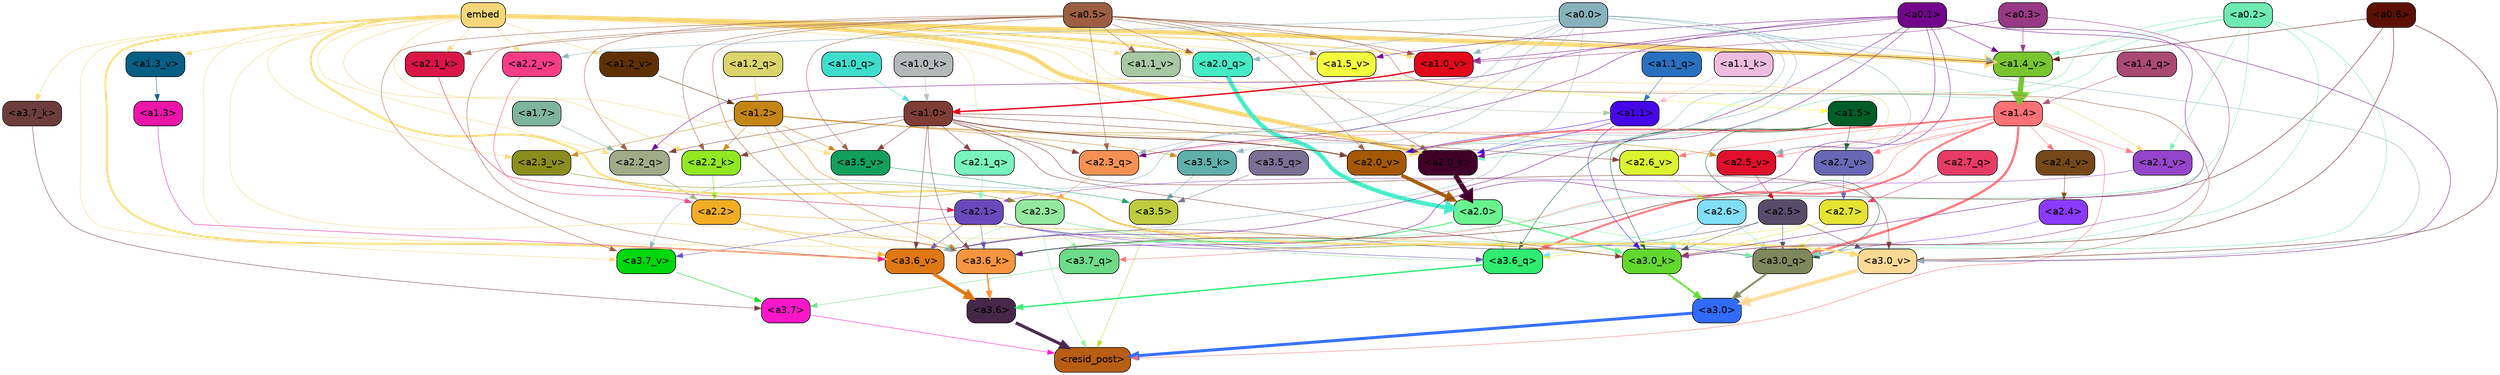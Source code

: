 strict digraph "" {
	graph [bgcolor=transparent,
		layout=dot,
		overlap=false,
		splines=true
	];
	"<a3.7>"	[color=black,
		fillcolor="#fb15c8",
		fontname=Helvetica,
		shape=box,
		style="filled, rounded"];
	"<resid_post>"	[color=black,
		fillcolor="#b85d14",
		fontname=Helvetica,
		shape=box,
		style="filled, rounded"];
	"<a3.7>" -> "<resid_post>"	[color="#fb15c8",
		penwidth=0.6239100098609924];
	"<a3.6>"	[color=black,
		fillcolor="#462749",
		fontname=Helvetica,
		shape=box,
		style="filled, rounded"];
	"<a3.6>" -> "<resid_post>"	[color="#462749",
		penwidth=4.569062113761902];
	"<a3.5>"	[color=black,
		fillcolor="#bfcc3f",
		fontname=Helvetica,
		shape=box,
		style="filled, rounded"];
	"<a3.5>" -> "<resid_post>"	[color="#bfcc3f",
		penwidth=0.6];
	"<a3.0>"	[color=black,
		fillcolor="#306bfb",
		fontname=Helvetica,
		shape=box,
		style="filled, rounded"];
	"<a3.0>" -> "<resid_post>"	[color="#306bfb",
		penwidth=4.283544182777405];
	"<a2.3>"	[color=black,
		fillcolor="#92e99d",
		fontname=Helvetica,
		shape=box,
		style="filled, rounded"];
	"<a2.3>" -> "<resid_post>"	[color="#92e99d",
		penwidth=0.6];
	"<a3.7_q>"	[color=black,
		fillcolor="#6ddb87",
		fontname=Helvetica,
		shape=box,
		style="filled, rounded"];
	"<a2.3>" -> "<a3.7_q>"	[color="#92e99d",
		penwidth=0.6];
	"<a3.6_q>"	[color=black,
		fillcolor="#30ec70",
		fontname=Helvetica,
		shape=box,
		style="filled, rounded"];
	"<a2.3>" -> "<a3.6_q>"	[color="#92e99d",
		penwidth=0.6];
	"<a3.0_q>"	[color=black,
		fillcolor="#7f875d",
		fontname=Helvetica,
		shape=box,
		style="filled, rounded"];
	"<a2.3>" -> "<a3.0_q>"	[color="#92e99d",
		penwidth=0.6];
	"<a3.0_k>"	[color=black,
		fillcolor="#62d82f",
		fontname=Helvetica,
		shape=box,
		style="filled, rounded"];
	"<a2.3>" -> "<a3.0_k>"	[color="#92e99d",
		penwidth=0.6];
	"<a3.6_v>"	[color=black,
		fillcolor="#df7812",
		fontname=Helvetica,
		shape=box,
		style="filled, rounded"];
	"<a2.3>" -> "<a3.6_v>"	[color="#92e99d",
		penwidth=0.6];
	"<a3.0_v>"	[color=black,
		fillcolor="#fad997",
		fontname=Helvetica,
		shape=box,
		style="filled, rounded"];
	"<a2.3>" -> "<a3.0_v>"	[color="#92e99d",
		penwidth=0.6];
	"<a1.4>"	[color=black,
		fillcolor="#fa7176",
		fontname=Helvetica,
		shape=box,
		style="filled, rounded"];
	"<a1.4>" -> "<resid_post>"	[color="#fa7176",
		penwidth=0.6];
	"<a1.4>" -> "<a3.7_q>"	[color="#fa7176",
		penwidth=0.6];
	"<a1.4>" -> "<a3.6_q>"	[color="#fa7176",
		penwidth=2.6908124685287476];
	"<a1.4>" -> "<a3.0_q>"	[color="#fa7176",
		penwidth=3.32076895236969];
	"<a2.3_q>"	[color=black,
		fillcolor="#f59154",
		fontname=Helvetica,
		shape=box,
		style="filled, rounded"];
	"<a1.4>" -> "<a2.3_q>"	[color="#fa7176",
		penwidth=0.6];
	"<a2.7_v>"	[color=black,
		fillcolor="#6a67b7",
		fontname=Helvetica,
		shape=box,
		style="filled, rounded"];
	"<a1.4>" -> "<a2.7_v>"	[color="#fa7176",
		penwidth=0.6];
	"<a2.6_v>"	[color=black,
		fillcolor="#dbf430",
		fontname=Helvetica,
		shape=box,
		style="filled, rounded"];
	"<a1.4>" -> "<a2.6_v>"	[color="#fa7176",
		penwidth=0.6];
	"<a2.5_v>"	[color=black,
		fillcolor="#e00f2b",
		fontname=Helvetica,
		shape=box,
		style="filled, rounded"];
	"<a1.4>" -> "<a2.5_v>"	[color="#fa7176",
		penwidth=0.6];
	"<a2.4_v>"	[color=black,
		fillcolor="#764819",
		fontname=Helvetica,
		shape=box,
		style="filled, rounded"];
	"<a1.4>" -> "<a2.4_v>"	[color="#fa7176",
		penwidth=0.6];
	"<a2.1_v>"	[color=black,
		fillcolor="#9445cb",
		fontname=Helvetica,
		shape=box,
		style="filled, rounded"];
	"<a1.4>" -> "<a2.1_v>"	[color="#fa7176",
		penwidth=0.6];
	"<a2.0_v>"	[color=black,
		fillcolor="#a55804",
		fontname=Helvetica,
		shape=box,
		style="filled, rounded"];
	"<a1.4>" -> "<a2.0_v>"	[color="#fa7176",
		penwidth=2.3065454959869385];
	"<a3.7_q>" -> "<a3.7>"	[color="#6ddb87",
		penwidth=0.6];
	"<a3.6_q>" -> "<a3.6>"	[color="#30ec70",
		penwidth=2.03758105635643];
	"<a3.5_q>"	[color=black,
		fillcolor="#797093",
		fontname=Helvetica,
		shape=box,
		style="filled, rounded"];
	"<a3.5_q>" -> "<a3.5>"	[color="#797093",
		penwidth=0.6];
	"<a3.0_q>" -> "<a3.0>"	[color="#7f875d",
		penwidth=2.8638100624084473];
	"<a3.7_k>"	[color=black,
		fillcolor="#6d3d3b",
		fontname=Helvetica,
		shape=box,
		style="filled, rounded"];
	"<a3.7_k>" -> "<a3.7>"	[color="#6d3d3b",
		penwidth=0.6];
	"<a3.6_k>"	[color=black,
		fillcolor="#f6953f",
		fontname=Helvetica,
		shape=box,
		style="filled, rounded"];
	"<a3.6_k>" -> "<a3.6>"	[color="#f6953f",
		penwidth=2.174198240041733];
	"<a3.5_k>"	[color=black,
		fillcolor="#5fafaa",
		fontname=Helvetica,
		shape=box,
		style="filled, rounded"];
	"<a3.5_k>" -> "<a3.5>"	[color="#5fafaa",
		penwidth=0.6];
	"<a3.0_k>" -> "<a3.0>"	[color="#62d82f",
		penwidth=2.6274144649505615];
	"<a3.7_v>"	[color=black,
		fillcolor="#00d70e",
		fontname=Helvetica,
		shape=box,
		style="filled, rounded"];
	"<a3.7_v>" -> "<a3.7>"	[color="#00d70e",
		penwidth=0.6];
	"<a3.6_v>" -> "<a3.6>"	[color="#df7812",
		penwidth=5.002329230308533];
	"<a3.5_v>"	[color=black,
		fillcolor="#129f5c",
		fontname=Helvetica,
		shape=box,
		style="filled, rounded"];
	"<a3.5_v>" -> "<a3.5>"	[color="#129f5c",
		penwidth=0.6];
	"<a3.0_v>" -> "<a3.0>"	[color="#fad997",
		penwidth=5.188832879066467];
	"<a2.7>"	[color=black,
		fillcolor="#e5e433",
		fontname=Helvetica,
		shape=box,
		style="filled, rounded"];
	"<a2.7>" -> "<a3.6_q>"	[color="#e5e433",
		penwidth=0.6];
	"<a2.7>" -> "<a3.0_q>"	[color="#e5e433",
		penwidth=0.6];
	"<a2.7>" -> "<a3.0_k>"	[color="#e5e433",
		penwidth=0.6];
	"<a2.6>"	[color=black,
		fillcolor="#80def5",
		fontname=Helvetica,
		shape=box,
		style="filled, rounded"];
	"<a2.6>" -> "<a3.6_q>"	[color="#80def5",
		penwidth=0.6];
	"<a2.6>" -> "<a3.0_q>"	[color="#80def5",
		penwidth=0.6];
	"<a2.6>" -> "<a3.0_k>"	[color="#80def5",
		penwidth=0.6];
	"<a2.1>"	[color=black,
		fillcolor="#694abc",
		fontname=Helvetica,
		shape=box,
		style="filled, rounded"];
	"<a2.1>" -> "<a3.6_q>"	[color="#694abc",
		penwidth=0.6];
	"<a2.1>" -> "<a3.0_q>"	[color="#694abc",
		penwidth=0.6];
	"<a2.1>" -> "<a3.6_k>"	[color="#694abc",
		penwidth=0.6];
	"<a2.1>" -> "<a3.0_k>"	[color="#694abc",
		penwidth=0.6];
	"<a2.1>" -> "<a3.7_v>"	[color="#694abc",
		penwidth=0.6];
	"<a2.1>" -> "<a3.6_v>"	[color="#694abc",
		penwidth=0.6];
	"<a2.0>"	[color=black,
		fillcolor="#69f390",
		fontname=Helvetica,
		shape=box,
		style="filled, rounded"];
	"<a2.0>" -> "<a3.6_q>"	[color="#69f390",
		penwidth=0.6];
	"<a2.0>" -> "<a3.0_q>"	[color="#69f390",
		penwidth=0.6];
	"<a2.0>" -> "<a3.6_k>"	[color="#69f390",
		penwidth=1.6254686117172241];
	"<a2.0>" -> "<a3.0_k>"	[color="#69f390",
		penwidth=2.182972814887762];
	"<a1.5>"	[color=black,
		fillcolor="#015e28",
		fontname=Helvetica,
		shape=box,
		style="filled, rounded"];
	"<a1.5>" -> "<a3.6_q>"	[color="#015e28",
		penwidth=0.6];
	"<a1.5>" -> "<a3.0_q>"	[color="#015e28",
		penwidth=0.6];
	"<a1.5>" -> "<a3.0_k>"	[color="#015e28",
		penwidth=0.6];
	"<a1.5>" -> "<a2.7_v>"	[color="#015e28",
		penwidth=0.6];
	"<a2.5>"	[color=black,
		fillcolor="#574c6a",
		fontname=Helvetica,
		shape=box,
		style="filled, rounded"];
	"<a2.5>" -> "<a3.0_q>"	[color="#574c6a",
		penwidth=0.6];
	"<a2.5>" -> "<a3.0_k>"	[color="#574c6a",
		penwidth=0.6];
	"<a2.5>" -> "<a3.6_v>"	[color="#574c6a",
		penwidth=0.6];
	"<a2.5>" -> "<a3.0_v>"	[color="#574c6a",
		penwidth=0.6];
	"<a2.4>"	[color=black,
		fillcolor="#8a3afd",
		fontname=Helvetica,
		shape=box,
		style="filled, rounded"];
	"<a2.4>" -> "<a3.0_q>"	[color="#8a3afd",
		penwidth=0.6];
	"<a0.2>"	[color=black,
		fillcolor="#6eeab3",
		fontname=Helvetica,
		shape=box,
		style="filled, rounded"];
	"<a0.2>" -> "<a3.0_q>"	[color="#6eeab3",
		penwidth=0.6];
	"<a0.2>" -> "<a3.6_k>"	[color="#6eeab3",
		penwidth=0.6];
	"<a0.2>" -> "<a3.0_k>"	[color="#6eeab3",
		penwidth=0.6];
	"<a2.0_k>"	[color=black,
		fillcolor="#420028",
		fontname=Helvetica,
		shape=box,
		style="filled, rounded"];
	"<a0.2>" -> "<a2.0_k>"	[color="#6eeab3",
		penwidth=0.6];
	"<a0.2>" -> "<a2.1_v>"	[color="#6eeab3",
		penwidth=0.6];
	"<a0.2>" -> "<a2.0_v>"	[color="#6eeab3",
		penwidth=0.6];
	"<a1.4_v>"	[color=black,
		fillcolor="#79c530",
		fontname=Helvetica,
		shape=box,
		style="filled, rounded"];
	"<a0.2>" -> "<a1.4_v>"	[color="#6eeab3",
		penwidth=0.6];
	embed	[color=black,
		fillcolor="#f5d678",
		fontname=Helvetica,
		shape=box,
		style="filled, rounded"];
	embed -> "<a3.7_k>"	[color="#f5d678",
		penwidth=0.6];
	embed -> "<a3.6_k>"	[color="#f5d678",
		penwidth=0.6];
	embed -> "<a3.0_k>"	[color="#f5d678",
		penwidth=0.6];
	embed -> "<a3.7_v>"	[color="#f5d678",
		penwidth=0.6];
	embed -> "<a3.6_v>"	[color="#f5d678",
		penwidth=2.809220314025879];
	embed -> "<a3.5_v>"	[color="#f5d678",
		penwidth=0.6];
	embed -> "<a3.0_v>"	[color="#f5d678",
		penwidth=2.754121422767639];
	embed -> "<a2.3_q>"	[color="#f5d678",
		penwidth=0.6];
	"<a2.2_q>"	[color=black,
		fillcolor="#a2ab88",
		fontname=Helvetica,
		shape=box,
		style="filled, rounded"];
	embed -> "<a2.2_q>"	[color="#f5d678",
		penwidth=0.6];
	"<a2.0_q>"	[color=black,
		fillcolor="#44eac6",
		fontname=Helvetica,
		shape=box,
		style="filled, rounded"];
	embed -> "<a2.0_q>"	[color="#f5d678",
		penwidth=3.102177858352661];
	"<a2.2_k>"	[color=black,
		fillcolor="#91e822",
		fontname=Helvetica,
		shape=box,
		style="filled, rounded"];
	embed -> "<a2.2_k>"	[color="#f5d678",
		penwidth=0.6805839538574219];
	"<a2.1_k>"	[color=black,
		fillcolor="#d91645",
		fontname=Helvetica,
		shape=box,
		style="filled, rounded"];
	embed -> "<a2.1_k>"	[color="#f5d678",
		penwidth=0.6];
	embed -> "<a2.0_k>"	[color="#f5d678",
		penwidth=5.977519929409027];
	embed -> "<a2.5_v>"	[color="#f5d678",
		penwidth=0.6];
	"<a2.3_v>"	[color=black,
		fillcolor="#8b8e1d",
		fontname=Helvetica,
		shape=box,
		style="filled, rounded"];
	embed -> "<a2.3_v>"	[color="#f5d678",
		penwidth=0.6];
	"<a2.2_v>"	[color=black,
		fillcolor="#f53d86",
		fontname=Helvetica,
		shape=box,
		style="filled, rounded"];
	embed -> "<a2.2_v>"	[color="#f5d678",
		penwidth=0.6436443328857422];
	embed -> "<a2.1_v>"	[color="#f5d678",
		penwidth=0.6];
	embed -> "<a2.0_v>"	[color="#f5d678",
		penwidth=0.6];
	"<a1.5_v>"	[color=black,
		fillcolor="#f4fc3e",
		fontname=Helvetica,
		shape=box,
		style="filled, rounded"];
	embed -> "<a1.5_v>"	[color="#f5d678",
		penwidth=0.6];
	embed -> "<a1.4_v>"	[color="#f5d678",
		penwidth=6.155339062213898];
	"<a1.3_v>"	[color=black,
		fillcolor="#085f86",
		fontname=Helvetica,
		shape=box,
		style="filled, rounded"];
	embed -> "<a1.3_v>"	[color="#f5d678",
		penwidth=0.6];
	"<a1.2_v>"	[color=black,
		fillcolor="#5f3005",
		fontname=Helvetica,
		shape=box,
		style="filled, rounded"];
	embed -> "<a1.2_v>"	[color="#f5d678",
		penwidth=0.6];
	"<a1.1_v>"	[color=black,
		fillcolor="#a7c8a2",
		fontname=Helvetica,
		shape=box,
		style="filled, rounded"];
	embed -> "<a1.1_v>"	[color="#f5d678",
		penwidth=0.6];
	"<a1.0_v>"	[color=black,
		fillcolor="#e2091c",
		fontname=Helvetica,
		shape=box,
		style="filled, rounded"];
	embed -> "<a1.0_v>"	[color="#f5d678",
		penwidth=1.3890299797058105];
	"<a2.2>"	[color=black,
		fillcolor="#f2ad25",
		fontname=Helvetica,
		shape=box,
		style="filled, rounded"];
	"<a2.2>" -> "<a3.6_k>"	[color="#f2ad25",
		penwidth=0.6];
	"<a2.2>" -> "<a3.0_k>"	[color="#f2ad25",
		penwidth=0.6065438985824585];
	"<a2.2>" -> "<a3.6_v>"	[color="#f2ad25",
		penwidth=0.6];
	"<a1.2>"	[color=black,
		fillcolor="#c58516",
		fontname=Helvetica,
		shape=box,
		style="filled, rounded"];
	"<a1.2>" -> "<a3.6_k>"	[color="#c58516",
		penwidth=0.6];
	"<a1.2>" -> "<a3.5_k>"	[color="#c58516",
		penwidth=0.6];
	"<a1.2>" -> "<a3.0_k>"	[color="#c58516",
		penwidth=0.6];
	"<a1.2>" -> "<a3.5_v>"	[color="#c58516",
		penwidth=0.6];
	"<a1.2>" -> "<a2.2_k>"	[color="#c58516",
		penwidth=0.6];
	"<a1.2>" -> "<a2.5_v>"	[color="#c58516",
		penwidth=0.6];
	"<a1.2>" -> "<a2.3_v>"	[color="#c58516",
		penwidth=0.6];
	"<a1.2>" -> "<a2.0_v>"	[color="#c58516",
		penwidth=0.6];
	"<a1.0>"	[color=black,
		fillcolor="#7e3d36",
		fontname=Helvetica,
		shape=box,
		style="filled, rounded"];
	"<a1.0>" -> "<a3.6_k>"	[color="#7e3d36",
		penwidth=0.6];
	"<a1.0>" -> "<a3.0_k>"	[color="#7e3d36",
		penwidth=0.6];
	"<a1.0>" -> "<a3.6_v>"	[color="#7e3d36",
		penwidth=0.6];
	"<a1.0>" -> "<a3.5_v>"	[color="#7e3d36",
		penwidth=0.6];
	"<a1.0>" -> "<a3.0_v>"	[color="#7e3d36",
		penwidth=0.6];
	"<a1.0>" -> "<a2.3_q>"	[color="#7e3d36",
		penwidth=0.6];
	"<a1.0>" -> "<a2.2_q>"	[color="#7e3d36",
		penwidth=0.6];
	"<a2.1_q>"	[color=black,
		fillcolor="#7af4be",
		fontname=Helvetica,
		shape=box,
		style="filled, rounded"];
	"<a1.0>" -> "<a2.1_q>"	[color="#7e3d36",
		penwidth=0.6];
	"<a1.0>" -> "<a2.2_k>"	[color="#7e3d36",
		penwidth=0.6];
	"<a1.0>" -> "<a2.0_k>"	[color="#7e3d36",
		penwidth=0.6];
	"<a1.0>" -> "<a2.6_v>"	[color="#7e3d36",
		penwidth=0.6];
	"<a1.0>" -> "<a2.0_v>"	[color="#7e3d36",
		penwidth=1.2192587852478027];
	"<a0.6>"	[color=black,
		fillcolor="#5b1003",
		fontname=Helvetica,
		shape=box,
		style="filled, rounded"];
	"<a0.6>" -> "<a3.6_k>"	[color="#5b1003",
		penwidth=0.6];
	"<a0.6>" -> "<a3.0_k>"	[color="#5b1003",
		penwidth=0.6];
	"<a0.6>" -> "<a3.0_v>"	[color="#5b1003",
		penwidth=0.6];
	"<a0.6>" -> "<a1.4_v>"	[color="#5b1003",
		penwidth=0.6];
	"<a0.5>"	[color=black,
		fillcolor="#9b5e42",
		fontname=Helvetica,
		shape=box,
		style="filled, rounded"];
	"<a0.5>" -> "<a3.6_k>"	[color="#9b5e42",
		penwidth=0.6];
	"<a0.5>" -> "<a3.7_v>"	[color="#9b5e42",
		penwidth=0.6];
	"<a0.5>" -> "<a3.6_v>"	[color="#9b5e42",
		penwidth=0.6];
	"<a0.5>" -> "<a3.5_v>"	[color="#9b5e42",
		penwidth=0.6];
	"<a0.5>" -> "<a3.0_v>"	[color="#9b5e42",
		penwidth=0.6120390892028809];
	"<a0.5>" -> "<a2.3_q>"	[color="#9b5e42",
		penwidth=0.6];
	"<a0.5>" -> "<a2.2_q>"	[color="#9b5e42",
		penwidth=0.6];
	"<a0.5>" -> "<a2.0_q>"	[color="#9b5e42",
		penwidth=0.6];
	"<a0.5>" -> "<a2.2_k>"	[color="#9b5e42",
		penwidth=0.6];
	"<a0.5>" -> "<a2.1_k>"	[color="#9b5e42",
		penwidth=0.6];
	"<a0.5>" -> "<a2.0_k>"	[color="#9b5e42",
		penwidth=0.658348560333252];
	"<a0.5>" -> "<a2.0_v>"	[color="#9b5e42",
		penwidth=0.6];
	"<a0.5>" -> "<a1.5_v>"	[color="#9b5e42",
		penwidth=0.6];
	"<a0.5>" -> "<a1.4_v>"	[color="#9b5e42",
		penwidth=0.9002184867858887];
	"<a0.5>" -> "<a1.1_v>"	[color="#9b5e42",
		penwidth=0.6];
	"<a0.5>" -> "<a1.0_v>"	[color="#9b5e42",
		penwidth=0.6];
	"<a0.1>"	[color=black,
		fillcolor="#72058b",
		fontname=Helvetica,
		shape=box,
		style="filled, rounded"];
	"<a0.1>" -> "<a3.6_k>"	[color="#72058b",
		penwidth=0.6];
	"<a0.1>" -> "<a3.0_k>"	[color="#72058b",
		penwidth=0.6];
	"<a0.1>" -> "<a3.6_v>"	[color="#72058b",
		penwidth=0.6];
	"<a0.1>" -> "<a3.0_v>"	[color="#72058b",
		penwidth=0.6];
	"<a0.1>" -> "<a2.3_q>"	[color="#72058b",
		penwidth=0.6];
	"<a0.1>" -> "<a2.2_q>"	[color="#72058b",
		penwidth=0.6];
	"<a0.1>" -> "<a2.0_k>"	[color="#72058b",
		penwidth=0.6];
	"<a0.1>" -> "<a2.5_v>"	[color="#72058b",
		penwidth=0.6];
	"<a0.1>" -> "<a1.5_v>"	[color="#72058b",
		penwidth=0.6];
	"<a0.1>" -> "<a1.4_v>"	[color="#72058b",
		penwidth=0.6];
	"<a0.1>" -> "<a1.0_v>"	[color="#72058b",
		penwidth=0.6];
	"<a0.0>"	[color=black,
		fillcolor="#87b1bc",
		fontname=Helvetica,
		shape=box,
		style="filled, rounded"];
	"<a0.0>" -> "<a3.5_k>"	[color="#87b1bc",
		penwidth=0.6];
	"<a0.0>" -> "<a3.7_v>"	[color="#87b1bc",
		penwidth=0.6];
	"<a0.0>" -> "<a3.6_v>"	[color="#87b1bc",
		penwidth=0.6];
	"<a0.0>" -> "<a3.0_v>"	[color="#87b1bc",
		penwidth=0.6];
	"<a0.0>" -> "<a2.3_q>"	[color="#87b1bc",
		penwidth=0.6];
	"<a0.0>" -> "<a2.0_q>"	[color="#87b1bc",
		penwidth=0.6];
	"<a0.0>" -> "<a2.0_k>"	[color="#87b1bc",
		penwidth=0.6];
	"<a0.0>" -> "<a2.5_v>"	[color="#87b1bc",
		penwidth=0.6];
	"<a0.0>" -> "<a2.2_v>"	[color="#87b1bc",
		penwidth=0.6];
	"<a0.0>" -> "<a2.0_v>"	[color="#87b1bc",
		penwidth=0.6];
	"<a0.0>" -> "<a1.4_v>"	[color="#87b1bc",
		penwidth=0.6];
	"<a0.0>" -> "<a1.0_v>"	[color="#87b1bc",
		penwidth=0.6];
	"<a1.1>"	[color=black,
		fillcolor="#4608e9",
		fontname=Helvetica,
		shape=box,
		style="filled, rounded"];
	"<a1.1>" -> "<a3.0_k>"	[color="#4608e9",
		penwidth=0.6];
	"<a1.1>" -> "<a2.0_k>"	[color="#4608e9",
		penwidth=0.6];
	"<a1.1>" -> "<a2.0_v>"	[color="#4608e9",
		penwidth=0.6];
	"<a0.3>"	[color=black,
		fillcolor="#973984",
		fontname=Helvetica,
		shape=box,
		style="filled, rounded"];
	"<a0.3>" -> "<a3.0_k>"	[color="#973984",
		penwidth=0.6];
	"<a0.3>" -> "<a1.4_v>"	[color="#973984",
		penwidth=0.6];
	"<a0.3>" -> "<a1.0_v>"	[color="#973984",
		penwidth=0.6];
	"<a1.3>"	[color=black,
		fillcolor="#eb15a8",
		fontname=Helvetica,
		shape=box,
		style="filled, rounded"];
	"<a1.3>" -> "<a3.6_v>"	[color="#eb15a8",
		penwidth=0.6];
	"<a2.7_q>"	[color=black,
		fillcolor="#e63b64",
		fontname=Helvetica,
		shape=box,
		style="filled, rounded"];
	"<a2.7_q>" -> "<a2.7>"	[color="#e63b64",
		penwidth=0.6];
	"<a2.3_q>" -> "<a2.3>"	[color="#f59154",
		penwidth=0.6];
	"<a2.2_q>" -> "<a2.2>"	[color="#a2ab88",
		penwidth=0.7585353851318359];
	"<a2.1_q>" -> "<a2.1>"	[color="#7af4be",
		penwidth=0.6];
	"<a2.0_q>" -> "<a2.0>"	[color="#44eac6",
		penwidth=6.189085364341736];
	"<a2.2_k>" -> "<a2.2>"	[color="#91e822",
		penwidth=0.87534499168396];
	"<a2.1_k>" -> "<a2.1>"	[color="#d91645",
		penwidth=0.6];
	"<a2.0_k>" -> "<a2.0>"	[color="#420028",
		penwidth=7.056803464889526];
	"<a2.7_v>" -> "<a2.7>"	[color="#6a67b7",
		penwidth=0.6];
	"<a2.6_v>" -> "<a2.6>"	[color="#dbf430",
		penwidth=0.6];
	"<a2.5_v>" -> "<a2.5>"	[color="#e00f2b",
		penwidth=0.6];
	"<a2.4_v>" -> "<a2.4>"	[color="#764819",
		penwidth=0.6];
	"<a2.3_v>" -> "<a2.3>"	[color="#8b8e1d",
		penwidth=0.6];
	"<a2.2_v>" -> "<a2.2>"	[color="#f53d86",
		penwidth=0.6];
	"<a2.1_v>" -> "<a2.1>"	[color="#9445cb",
		penwidth=0.6];
	"<a2.0_v>" -> "<a2.0>"	[color="#a55804",
		penwidth=5.12138295173645];
	"<a1.7>"	[color=black,
		fillcolor="#7fb49e",
		fontname=Helvetica,
		shape=box,
		style="filled, rounded"];
	"<a1.7>" -> "<a2.2_q>"	[color="#7fb49e",
		penwidth=0.6];
	"<a1.4_q>"	[color=black,
		fillcolor="#a94a72",
		fontname=Helvetica,
		shape=box,
		style="filled, rounded"];
	"<a1.4_q>" -> "<a1.4>"	[color="#a94a72",
		penwidth=0.6];
	"<a1.2_q>"	[color=black,
		fillcolor="#dbd36b",
		fontname=Helvetica,
		shape=box,
		style="filled, rounded"];
	"<a1.2_q>" -> "<a1.2>"	[color="#dbd36b",
		penwidth=0.6036911010742188];
	"<a1.1_q>"	[color=black,
		fillcolor="#2870c0",
		fontname=Helvetica,
		shape=box,
		style="filled, rounded"];
	"<a1.1_q>" -> "<a1.1>"	[color="#2870c0",
		penwidth=0.6];
	"<a1.0_q>"	[color=black,
		fillcolor="#3fddce",
		fontname=Helvetica,
		shape=box,
		style="filled, rounded"];
	"<a1.0_q>" -> "<a1.0>"	[color="#3fddce",
		penwidth=0.6];
	"<a1.1_k>"	[color=black,
		fillcolor="#edbcdf",
		fontname=Helvetica,
		shape=box,
		style="filled, rounded"];
	"<a1.1_k>" -> "<a1.1>"	[color="#edbcdf",
		penwidth=0.6];
	"<a1.0_k>"	[color=black,
		fillcolor="#b4b8b8",
		fontname=Helvetica,
		shape=box,
		style="filled, rounded"];
	"<a1.0_k>" -> "<a1.0>"	[color="#b4b8b8",
		penwidth=0.6];
	"<a1.5_v>" -> "<a1.5>"	[color="#f4fc3e",
		penwidth=0.6];
	"<a1.4_v>" -> "<a1.4>"	[color="#79c530",
		penwidth=7.850657939910889];
	"<a1.3_v>" -> "<a1.3>"	[color="#085f86",
		penwidth=0.6];
	"<a1.2_v>" -> "<a1.2>"	[color="#5f3005",
		penwidth=0.6];
	"<a1.1_v>" -> "<a1.1>"	[color="#a7c8a2",
		penwidth=0.6];
	"<a1.0_v>" -> "<a1.0>"	[color="#e2091c",
		penwidth=2.021620035171509];
}
